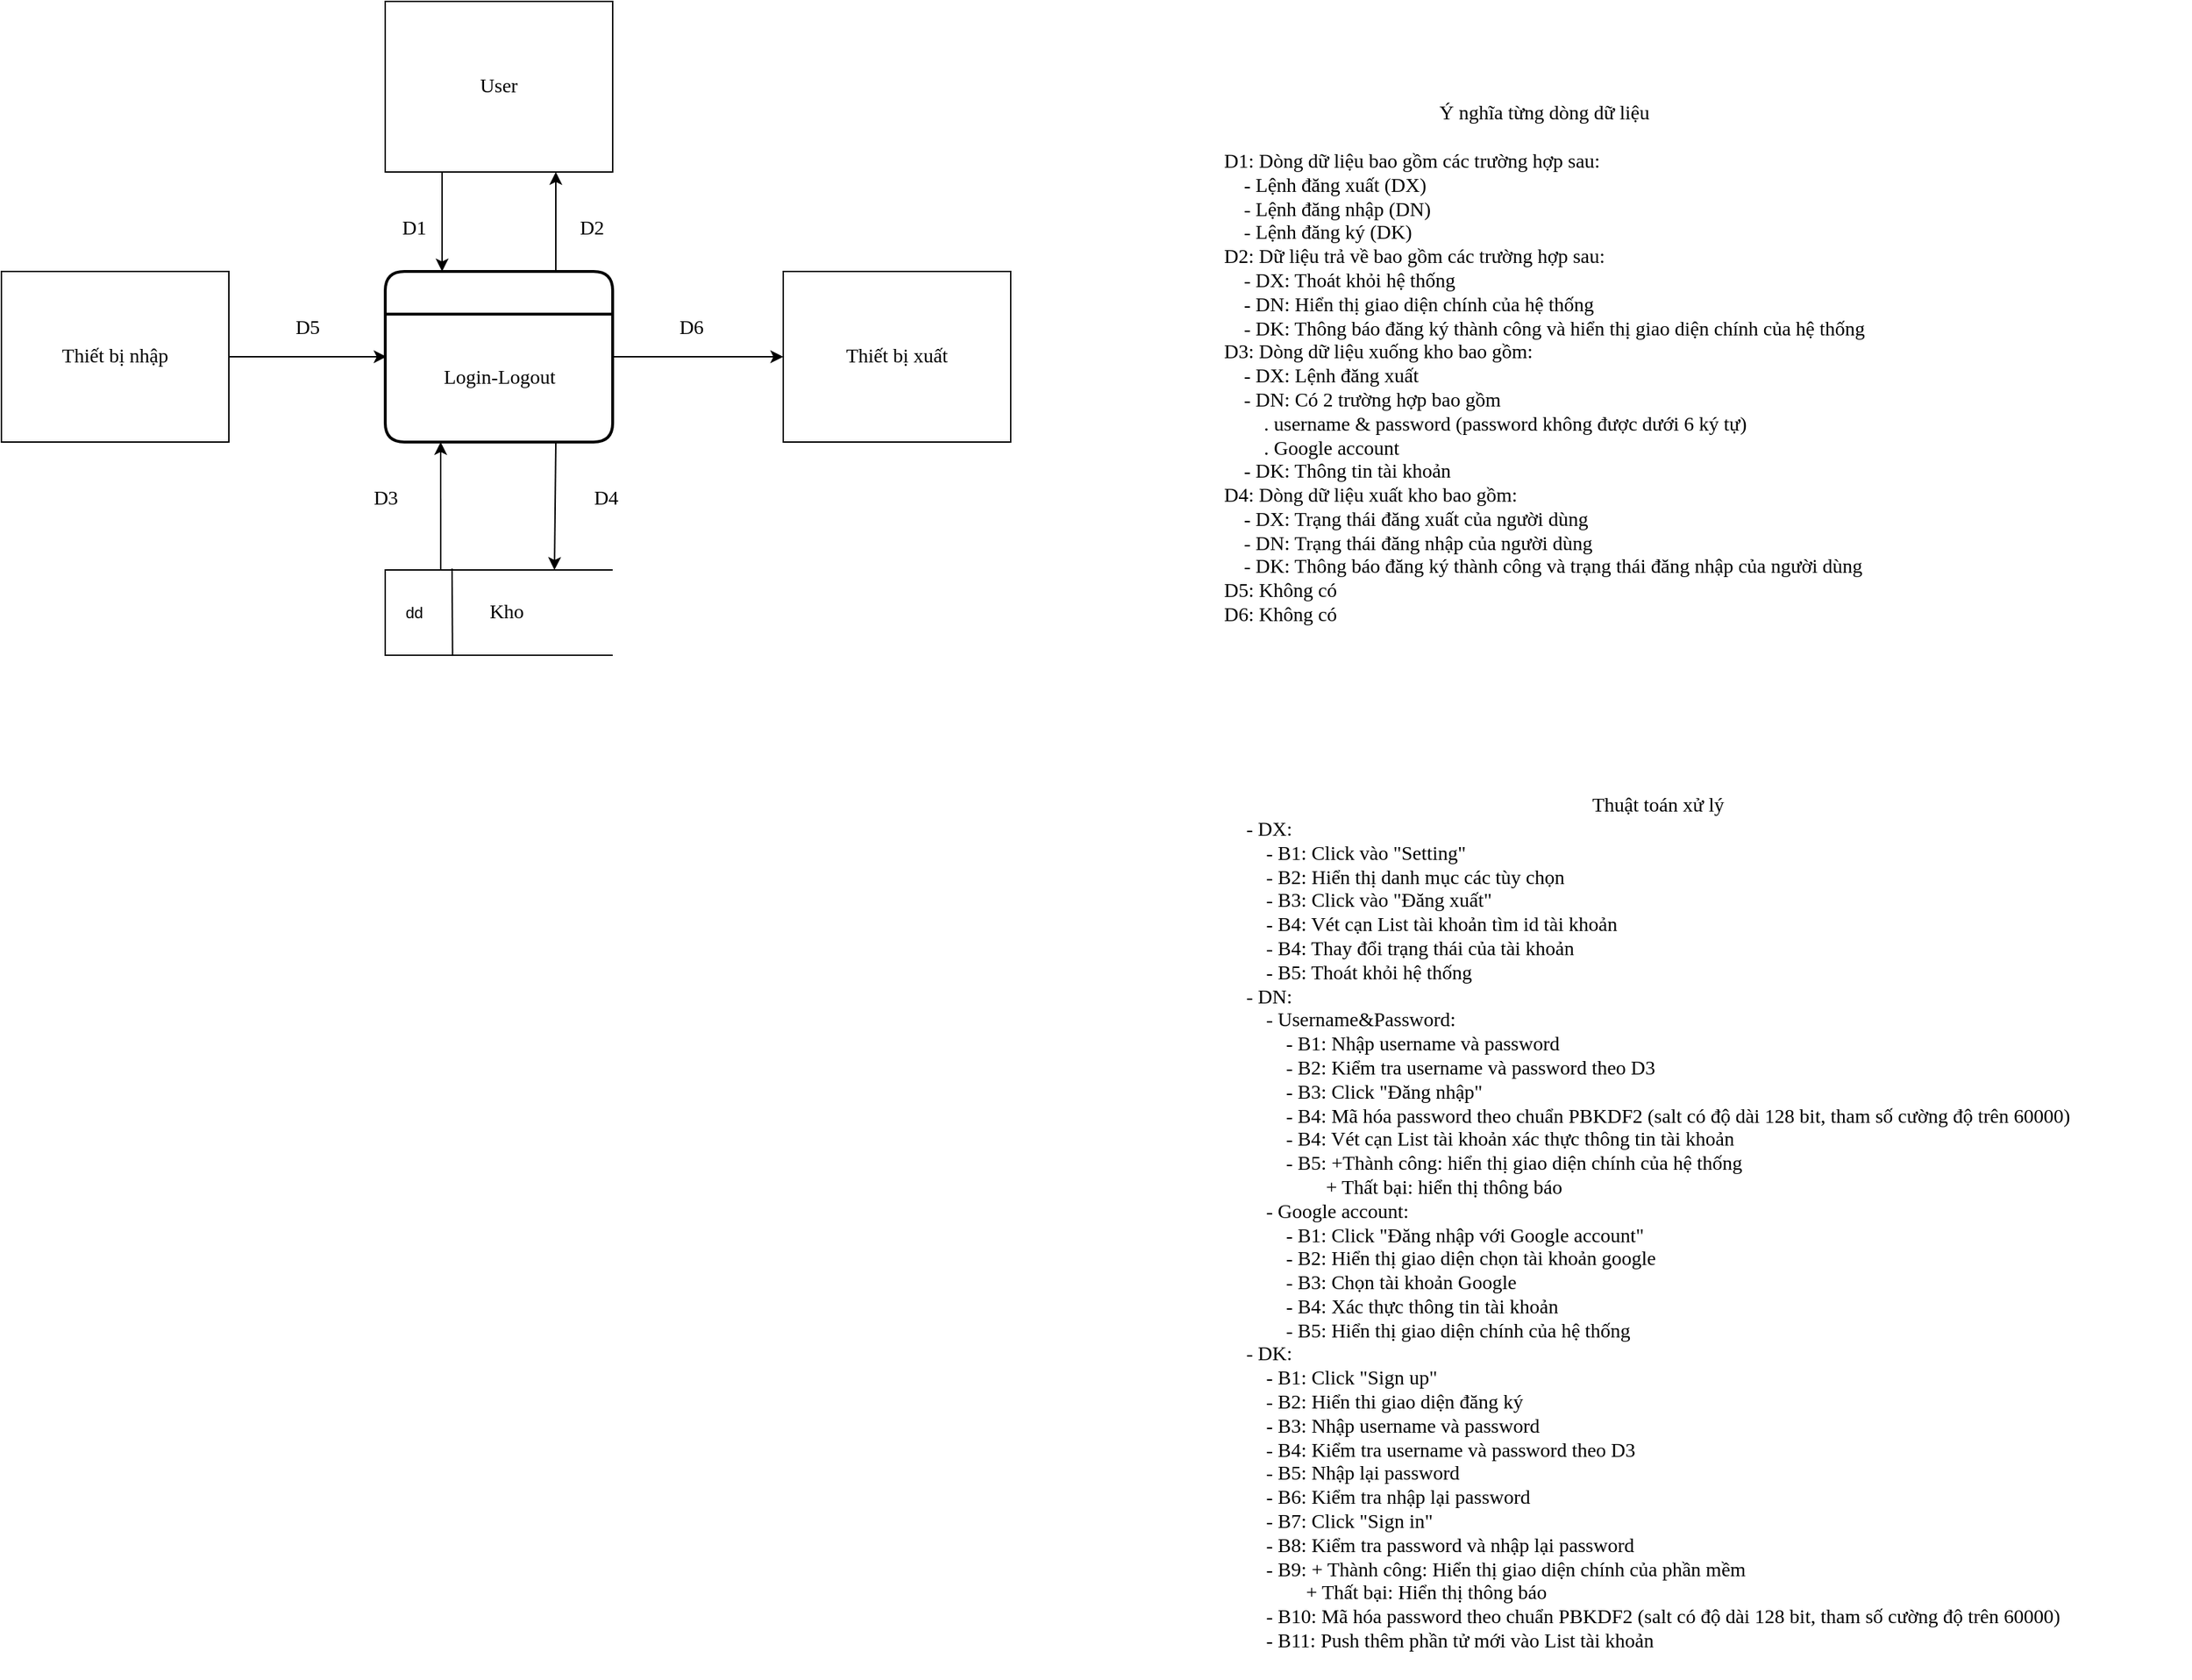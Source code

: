 <mxfile version="13.9.2" type="google"><diagram id="CYJYNMNKFsBqXKvuMA_X" name="Page-1"><mxGraphModel dx="868" dy="1592" grid="1" gridSize="10" guides="1" tooltips="1" connect="1" arrows="1" fold="1" page="1" pageScale="1" pageWidth="850" pageHeight="1100" math="0" shadow="0"><root><mxCell id="0"/><mxCell id="1" parent="0"/><mxCell id="tJa3yEgouzf5PvuS_TQS-1" value="" style="swimlane;childLayout=stackLayout;horizontal=1;startSize=30;horizontalStack=0;rounded=1;fontSize=14;fontStyle=0;strokeWidth=2;resizeParent=0;resizeLast=1;shadow=0;dashed=0;align=center;html=1;fontFamily=Verdana;" parent="1" vertex="1"><mxGeometry x="320" y="150" width="160" height="120" as="geometry"/></mxCell><mxCell id="tJa3yEgouzf5PvuS_TQS-2" value="&lt;font style=&quot;font-size: 14px&quot; face=&quot;Verdana&quot;&gt;Login&lt;/font&gt;&lt;font style=&quot;font-size: 14px&quot;&gt;-Logout&lt;/font&gt;" style="text;html=1;align=center;verticalAlign=middle;resizable=0;points=[];autosize=1;fontFamily=Verdana;" parent="tJa3yEgouzf5PvuS_TQS-1" vertex="1"><mxGeometry y="30" width="160" height="90" as="geometry"/></mxCell><mxCell id="tJa3yEgouzf5PvuS_TQS-3" value="&lt;font style=&quot;font-size: 14px&quot; face=&quot;Verdana&quot;&gt;User&lt;/font&gt;" style="rounded=0;whiteSpace=wrap;html=1;" parent="1" vertex="1"><mxGeometry x="320" y="-40" width="160" height="120" as="geometry"/></mxCell><mxCell id="tJa3yEgouzf5PvuS_TQS-6" value="&lt;font style=&quot;font-size: 14px&quot; face=&quot;Verdana&quot;&gt;Thiết bị xuất&lt;/font&gt;" style="rounded=0;whiteSpace=wrap;html=1;" parent="1" vertex="1"><mxGeometry x="600" y="150" width="160" height="120" as="geometry"/></mxCell><mxCell id="tJa3yEgouzf5PvuS_TQS-7" value="&lt;font style=&quot;font-size: 14px&quot; face=&quot;Verdana&quot;&gt;Thiết bị nhập&lt;/font&gt;" style="rounded=0;whiteSpace=wrap;html=1;" parent="1" vertex="1"><mxGeometry x="50" y="150" width="160" height="120" as="geometry"/></mxCell><mxCell id="tJa3yEgouzf5PvuS_TQS-8" value="&amp;nbsp; &amp;nbsp; &amp;nbsp; &amp;nbsp; &amp;nbsp; &amp;nbsp; &amp;nbsp; &amp;nbsp; &amp;nbsp; &amp;nbsp; &amp;nbsp; &amp;nbsp; &amp;nbsp; &amp;nbsp;&amp;nbsp;" style="strokeWidth=1;html=1;shape=mxgraph.flowchart.annotation_1;align=left;pointerEvents=1;" parent="1" vertex="1"><mxGeometry x="320" y="360" width="160" height="60" as="geometry"/></mxCell><mxCell id="tJa3yEgouzf5PvuS_TQS-9" value="dd" style="endArrow=none;html=1;entryX=0.296;entryY=1.006;entryDx=0;entryDy=0;entryPerimeter=0;" parent="1" edge="1"><mxGeometry x="-0.003" y="-27" width="50" height="50" relative="1" as="geometry"><mxPoint x="367" y="359" as="sourcePoint"/><mxPoint x="367.36" y="420.36" as="targetPoint"/><mxPoint as="offset"/></mxGeometry></mxCell><mxCell id="tJa3yEgouzf5PvuS_TQS-10" value="&lt;font style=&quot;font-size: 14px&quot;&gt;Kho&lt;/font&gt;" style="text;html=1;align=center;verticalAlign=middle;resizable=0;points=[];autosize=1;fontFamily=Verdana;" parent="1" vertex="1"><mxGeometry x="385" y="380" width="40" height="20" as="geometry"/></mxCell><mxCell id="tJa3yEgouzf5PvuS_TQS-11" value="" style="endArrow=classic;html=1;fontFamily=Verdana;exitX=0.25;exitY=1;exitDx=0;exitDy=0;entryX=0.25;entryY=0;entryDx=0;entryDy=0;" parent="1" source="tJa3yEgouzf5PvuS_TQS-3" target="tJa3yEgouzf5PvuS_TQS-1" edge="1"><mxGeometry width="50" height="50" relative="1" as="geometry"><mxPoint x="400" y="250" as="sourcePoint"/><mxPoint x="450" y="200" as="targetPoint"/></mxGeometry></mxCell><mxCell id="tJa3yEgouzf5PvuS_TQS-12" value="" style="endArrow=classic;html=1;fontFamily=Verdana;exitX=0.75;exitY=0;exitDx=0;exitDy=0;entryX=0.75;entryY=1;entryDx=0;entryDy=0;" parent="1" source="tJa3yEgouzf5PvuS_TQS-1" target="tJa3yEgouzf5PvuS_TQS-3" edge="1"><mxGeometry width="50" height="50" relative="1" as="geometry"><mxPoint x="370" y="90" as="sourcePoint"/><mxPoint x="370" y="160" as="targetPoint"/></mxGeometry></mxCell><mxCell id="tJa3yEgouzf5PvuS_TQS-13" value="" style="endArrow=classic;html=1;fontFamily=Verdana;entryX=0.006;entryY=0.333;entryDx=0;entryDy=0;entryPerimeter=0;exitX=1;exitY=0.5;exitDx=0;exitDy=0;" parent="1" source="tJa3yEgouzf5PvuS_TQS-7" target="tJa3yEgouzf5PvuS_TQS-2" edge="1"><mxGeometry width="50" height="50" relative="1" as="geometry"><mxPoint x="211" y="181" as="sourcePoint"/><mxPoint x="380" y="170" as="targetPoint"/></mxGeometry></mxCell><mxCell id="tJa3yEgouzf5PvuS_TQS-14" value="" style="endArrow=classic;html=1;fontFamily=Verdana;exitX=1;exitY=0.333;exitDx=0;exitDy=0;entryX=0;entryY=0.5;entryDx=0;entryDy=0;exitPerimeter=0;" parent="1" source="tJa3yEgouzf5PvuS_TQS-2" target="tJa3yEgouzf5PvuS_TQS-6" edge="1"><mxGeometry width="50" height="50" relative="1" as="geometry"><mxPoint x="390" y="110" as="sourcePoint"/><mxPoint x="390" y="180" as="targetPoint"/></mxGeometry></mxCell><mxCell id="tJa3yEgouzf5PvuS_TQS-15" value="" style="endArrow=classic;html=1;fontFamily=Verdana;exitX=0.75;exitY=1.011;exitDx=0;exitDy=0;exitPerimeter=0;entryX=0.744;entryY=0;entryDx=0;entryDy=0;entryPerimeter=0;" parent="1" source="tJa3yEgouzf5PvuS_TQS-2" target="tJa3yEgouzf5PvuS_TQS-8" edge="1"><mxGeometry width="50" height="50" relative="1" as="geometry"><mxPoint x="400" y="120" as="sourcePoint"/><mxPoint x="436" y="358" as="targetPoint"/></mxGeometry></mxCell><mxCell id="tJa3yEgouzf5PvuS_TQS-16" value="" style="endArrow=classic;html=1;fontFamily=Verdana;exitX=0.244;exitY=0;exitDx=0;exitDy=0;exitPerimeter=0;" parent="1" source="tJa3yEgouzf5PvuS_TQS-8" edge="1"><mxGeometry width="50" height="50" relative="1" as="geometry"><mxPoint x="359" y="355" as="sourcePoint"/><mxPoint x="359" y="270" as="targetPoint"/></mxGeometry></mxCell><mxCell id="tJa3yEgouzf5PvuS_TQS-17" value="&lt;div style=&quot;font-size: 14px&quot;&gt;&lt;font style=&quot;font-size: 14px&quot;&gt;D1&lt;/font&gt;&lt;/div&gt;" style="text;html=1;align=center;verticalAlign=middle;resizable=0;points=[];autosize=1;fontFamily=Verdana;" parent="1" vertex="1"><mxGeometry x="320" y="110" width="40" height="20" as="geometry"/></mxCell><mxCell id="tJa3yEgouzf5PvuS_TQS-18" value="&lt;div style=&quot;font-size: 14px&quot;&gt;&lt;font style=&quot;font-size: 14px&quot;&gt;D4&lt;/font&gt;&lt;/div&gt;" style="text;html=1;align=center;verticalAlign=middle;resizable=0;points=[];autosize=1;fontFamily=Verdana;" parent="1" vertex="1"><mxGeometry x="455" y="300" width="40" height="20" as="geometry"/></mxCell><mxCell id="tJa3yEgouzf5PvuS_TQS-19" value="&lt;div style=&quot;font-size: 14px&quot;&gt;&lt;font style=&quot;font-size: 14px&quot;&gt;D3&lt;/font&gt;&lt;/div&gt;" style="text;html=1;align=center;verticalAlign=middle;resizable=0;points=[];autosize=1;fontFamily=Verdana;" parent="1" vertex="1"><mxGeometry x="300" y="300" width="40" height="20" as="geometry"/></mxCell><mxCell id="tJa3yEgouzf5PvuS_TQS-20" value="&lt;div style=&quot;font-size: 14px&quot;&gt;&lt;font style=&quot;font-size: 14px&quot;&gt;D6&lt;/font&gt;&lt;/div&gt;" style="text;html=1;align=center;verticalAlign=middle;resizable=0;points=[];autosize=1;fontFamily=Verdana;" parent="1" vertex="1"><mxGeometry x="515" y="180" width="40" height="20" as="geometry"/></mxCell><mxCell id="tJa3yEgouzf5PvuS_TQS-21" value="&lt;div style=&quot;font-size: 14px&quot;&gt;&lt;font style=&quot;font-size: 14px&quot;&gt;D5&lt;/font&gt;&lt;/div&gt;" style="text;html=1;align=center;verticalAlign=middle;resizable=0;points=[];autosize=1;fontFamily=Verdana;" parent="1" vertex="1"><mxGeometry x="245" y="180" width="40" height="20" as="geometry"/></mxCell><mxCell id="tJa3yEgouzf5PvuS_TQS-22" value="&lt;div style=&quot;font-size: 14px&quot;&gt;&lt;font style=&quot;font-size: 14px&quot;&gt;D2&lt;/font&gt;&lt;/div&gt;" style="text;html=1;align=center;verticalAlign=middle;resizable=0;points=[];autosize=1;fontFamily=Verdana;" parent="1" vertex="1"><mxGeometry x="445" y="110" width="40" height="20" as="geometry"/></mxCell><mxCell id="wzkx_yd8bbPAlUfja9qy-1" value="&lt;div&gt;&lt;font style=&quot;font-size: 14px&quot; face=&quot;Verdana&quot;&gt;Ý nghĩa từng dòng dữ liệu&lt;/font&gt;&lt;/div&gt;&lt;div align=&quot;left&quot;&gt;&lt;font style=&quot;font-size: 14px&quot; face=&quot;Verdana&quot;&gt;&lt;br&gt;&lt;/font&gt;&lt;/div&gt;&lt;div align=&quot;left&quot;&gt;&lt;font style=&quot;font-size: 14px&quot; face=&quot;Verdana&quot;&gt;D1: Dòng dữ liệu bao gồm các trường hợp sau:&lt;/font&gt;&lt;/div&gt;&lt;div align=&quot;left&quot;&gt;&lt;font style=&quot;font-size: 14px&quot; face=&quot;Verdana&quot;&gt;&amp;nbsp;&amp;nbsp;&amp;nbsp; - Lệnh đăng xuất (DX)&lt;br&gt;&lt;/font&gt;&lt;/div&gt;&lt;div align=&quot;left&quot;&gt;&lt;font style=&quot;font-size: 14px&quot; face=&quot;Verdana&quot;&gt;&amp;nbsp;&amp;nbsp;&amp;nbsp; - Lệnh đăng nhập (DN)&lt;br&gt;&lt;/font&gt;&lt;/div&gt;&lt;div align=&quot;left&quot;&gt;&lt;font style=&quot;font-size: 14px&quot; face=&quot;Verdana&quot;&gt;&amp;nbsp;&amp;nbsp;&amp;nbsp; - Lệnh đăng ký (DK)&lt;br&gt;&lt;/font&gt;&lt;/div&gt;&lt;div align=&quot;left&quot;&gt;&lt;font style=&quot;font-size: 14px&quot; face=&quot;Verdana&quot;&gt;D2: Dữ liệu trả về bao gồm các trường hợp sau:&lt;/font&gt;&lt;/div&gt;&lt;div align=&quot;left&quot;&gt;&lt;font style=&quot;font-size: 14px&quot; face=&quot;Verdana&quot;&gt;&amp;nbsp;&amp;nbsp;&amp;nbsp; - DX: Thoát khỏi hệ thống&lt;/font&gt;&lt;/div&gt;&lt;div align=&quot;left&quot;&gt;&lt;font style=&quot;font-size: 14px&quot; face=&quot;Verdana&quot;&gt;&amp;nbsp;&amp;nbsp;&amp;nbsp; - DN: Hiển thị giao diện chính của hệ thống&lt;/font&gt;&lt;/div&gt;&lt;div align=&quot;left&quot;&gt;&lt;font style=&quot;font-size: 14px&quot; face=&quot;Verdana&quot;&gt;&amp;nbsp;&amp;nbsp;&amp;nbsp; - DK: Thông báo đăng ký thành công và hiển thị giao diện chính của hệ thống&lt;/font&gt;&lt;/div&gt;&lt;div align=&quot;left&quot;&gt;&lt;font style=&quot;font-size: 14px&quot; face=&quot;Verdana&quot;&gt;D3: Dòng dữ liệu xuống kho bao gồm:&lt;/font&gt;&lt;/div&gt;&lt;div align=&quot;left&quot;&gt;&lt;font style=&quot;font-size: 14px&quot; face=&quot;Verdana&quot;&gt;&amp;nbsp;&amp;nbsp;&amp;nbsp; - DX: Lệnh đăng xuất&lt;/font&gt;&lt;/div&gt;&lt;div align=&quot;left&quot;&gt;&lt;font style=&quot;font-size: 14px&quot; face=&quot;Verdana&quot;&gt;&amp;nbsp;&amp;nbsp;&amp;nbsp; - DN: Có 2 trường hợp bao gồm&lt;/font&gt;&lt;/div&gt;&lt;div align=&quot;left&quot;&gt;&lt;font style=&quot;font-size: 14px&quot; face=&quot;Verdana&quot;&gt;&amp;nbsp;&amp;nbsp;&amp;nbsp;&amp;nbsp;&amp;nbsp;&amp;nbsp;&amp;nbsp; . username &amp;amp; password (password không được dưới 6 ký tự)&lt;br&gt;&lt;/font&gt;&lt;/div&gt;&lt;div align=&quot;left&quot;&gt;&lt;font style=&quot;font-size: 14px&quot; face=&quot;Verdana&quot;&gt;&amp;nbsp;&amp;nbsp;&amp;nbsp;&amp;nbsp;&amp;nbsp;&amp;nbsp;&amp;nbsp; . Google account&lt;/font&gt;&lt;/div&gt;&lt;div align=&quot;left&quot;&gt;&lt;font style=&quot;font-size: 14px&quot; face=&quot;Verdana&quot;&gt;&amp;nbsp;&amp;nbsp;&amp;nbsp; - DK: Thông tin tài khoản&lt;/font&gt;&lt;/div&gt;&lt;div align=&quot;left&quot;&gt;&lt;font style=&quot;font-size: 14px&quot; face=&quot;Verdana&quot;&gt;D4: Dòng dữ liệu xuất kho bao gồm:&lt;/font&gt;&lt;/div&gt;&lt;div align=&quot;left&quot;&gt;&lt;font style=&quot;font-size: 14px&quot; face=&quot;Verdana&quot;&gt;&amp;nbsp;&amp;nbsp;&amp;nbsp; - DX: Trạng thái đăng xuất của người dùng&lt;/font&gt;&lt;/div&gt;&lt;div align=&quot;left&quot;&gt;&lt;font style=&quot;font-size: 14px&quot; face=&quot;Verdana&quot;&gt;&amp;nbsp;&amp;nbsp;&amp;nbsp; - DN: Trạng thái đăng nhập của người dùng&lt;/font&gt;&lt;/div&gt;&lt;div align=&quot;left&quot;&gt;&lt;font style=&quot;font-size: 14px&quot; face=&quot;Verdana&quot;&gt;&amp;nbsp;&amp;nbsp;&amp;nbsp; - DK: Thông báo đăng ký thành công và trạng thái đăng nhập của người dùng&lt;/font&gt;&lt;/div&gt;&lt;div align=&quot;left&quot;&gt;&lt;font style=&quot;font-size: 14px&quot; face=&quot;Verdana&quot;&gt;D5: Không có&lt;/font&gt;&lt;/div&gt;&lt;div align=&quot;left&quot;&gt;&lt;font style=&quot;font-size: 14px&quot; face=&quot;Verdana&quot;&gt;D6: Không có&lt;br&gt;&lt;/font&gt;&lt;/div&gt;&lt;div&gt;&lt;br&gt;&lt;/div&gt;&lt;div align=&quot;left&quot;&gt;&lt;br&gt;&lt;/div&gt;" style="text;html=1;align=center;verticalAlign=middle;resizable=0;points=[];autosize=1;" parent="1" vertex="1"><mxGeometry x="840" y="20" width="590" height="420" as="geometry"/></mxCell><mxCell id="wzkx_yd8bbPAlUfja9qy-2" value="&lt;div&gt;&lt;font style=&quot;font-size: 14px&quot; face=&quot;Verdana&quot;&gt;Thuật toán xử lý&lt;/font&gt;&lt;/div&gt;&lt;div align=&quot;left&quot;&gt;&lt;font style=&quot;font-size: 14px&quot; face=&quot;Verdana&quot;&gt;- DX:&lt;/font&gt;&lt;/div&gt;&lt;div align=&quot;left&quot;&gt;&lt;font style=&quot;font-size: 14px&quot; face=&quot;Verdana&quot;&gt;&amp;nbsp;&amp;nbsp;&amp;nbsp; - B1: Click vào &quot;Setting&quot;&lt;/font&gt;&lt;/div&gt;&lt;div align=&quot;left&quot;&gt;&lt;font style=&quot;font-size: 14px&quot; face=&quot;Verdana&quot;&gt;&amp;nbsp;&amp;nbsp;&amp;nbsp; - B2: Hiển thị danh mục các tùy chọn&lt;/font&gt;&lt;/div&gt;&lt;div align=&quot;left&quot;&gt;&lt;font style=&quot;font-size: 14px&quot; face=&quot;Verdana&quot;&gt;&amp;nbsp;&amp;nbsp;&amp;nbsp; - B3: Click vào &quot;Đăng xuất&quot;&lt;/font&gt;&lt;/div&gt;&lt;div align=&quot;left&quot;&gt;&lt;font style=&quot;font-size: 14px&quot; face=&quot;Verdana&quot;&gt;&amp;nbsp;&amp;nbsp;&amp;nbsp; - B4: Vét cạn List tài khoản tìm id tài khoản&lt;br&gt;&lt;/font&gt;&lt;/div&gt;&lt;div align=&quot;left&quot;&gt;&lt;font style=&quot;font-size: 14px&quot; face=&quot;Verdana&quot;&gt;&amp;nbsp;&amp;nbsp;&amp;nbsp; - B4: Thay đổi trạng thái của tài khoản&lt;br&gt;&lt;/font&gt;&lt;/div&gt;&lt;div align=&quot;left&quot;&gt;&lt;font style=&quot;font-size: 14px&quot; face=&quot;Verdana&quot;&gt;&amp;nbsp;&amp;nbsp;&amp;nbsp; - B5: Thoát khỏi hệ thống &lt;/font&gt;&lt;font style=&quot;font-size: 14px&quot; face=&quot;Verdana&quot;&gt;&lt;br&gt;&lt;/font&gt;&lt;/div&gt;&lt;div align=&quot;left&quot;&gt;&lt;/div&gt;&lt;div align=&quot;left&quot;&gt;&lt;font style=&quot;font-size: 14px&quot; face=&quot;Verdana&quot;&gt;- DN:&lt;/font&gt;&lt;/div&gt;&lt;div align=&quot;left&quot;&gt;&lt;font style=&quot;font-size: 14px&quot; face=&quot;Verdana&quot;&gt;&amp;nbsp;&amp;nbsp;&amp;nbsp; - Username&amp;amp;Password:&lt;/font&gt;&lt;/div&gt;&lt;div align=&quot;left&quot;&gt;&lt;font style=&quot;font-size: 14px&quot; face=&quot;Verdana&quot;&gt;&amp;nbsp;&amp;nbsp;&amp;nbsp;&amp;nbsp;&amp;nbsp;&amp;nbsp;&amp;nbsp; - B1: Nhập username và password&lt;/font&gt;&lt;/div&gt;&lt;div align=&quot;left&quot;&gt;&lt;font style=&quot;font-size: 14px&quot; face=&quot;Verdana&quot;&gt;&amp;nbsp;&amp;nbsp;&amp;nbsp;&amp;nbsp;&amp;nbsp;&amp;nbsp;&amp;nbsp; - B2: Kiểm tra username và password theo D3&lt;/font&gt;&lt;/div&gt;&lt;div align=&quot;left&quot;&gt;&lt;font style=&quot;font-size: 14px&quot; face=&quot;Verdana&quot;&gt;&amp;nbsp;&amp;nbsp;&amp;nbsp;&amp;nbsp;&amp;nbsp;&amp;nbsp;&amp;nbsp; - B3: Click &quot;Đăng nhập&quot;&lt;/font&gt;&lt;/div&gt;&lt;div align=&quot;left&quot;&gt;&lt;font style=&quot;font-size: 14px&quot; face=&quot;Verdana&quot;&gt;&amp;nbsp;&amp;nbsp;&amp;nbsp;&amp;nbsp;&amp;nbsp;&amp;nbsp;&amp;nbsp; - B4: Mã hóa password theo chuẩn PBKDF2 (salt có độ dài 128 bit, tham số cường độ trên 60000)&lt;br&gt;&lt;/font&gt;&lt;/div&gt;&lt;div align=&quot;left&quot;&gt;&lt;font style=&quot;font-size: 14px&quot; face=&quot;Verdana&quot;&gt;&amp;nbsp;&amp;nbsp;&amp;nbsp;&amp;nbsp;&amp;nbsp;&amp;nbsp;&amp;nbsp; - B4: Vét cạn List tài khoản  xác thực thông tin tài khoản&lt;/font&gt;&lt;/div&gt;&lt;div align=&quot;left&quot;&gt;&lt;font style=&quot;font-size: 14px&quot; face=&quot;Verdana&quot;&gt;&amp;nbsp;&amp;nbsp;&amp;nbsp;&amp;nbsp;&amp;nbsp;&amp;nbsp;&amp;nbsp; - B5: +Thành công: hiển thị giao diện chính của hệ thống&lt;/font&gt;&lt;/div&gt;&lt;div align=&quot;left&quot;&gt;&lt;font style=&quot;font-size: 14px&quot; face=&quot;Verdana&quot;&gt;&amp;nbsp;&amp;nbsp;&amp;nbsp;&amp;nbsp;&amp;nbsp;&amp;nbsp;&amp;nbsp;&amp;nbsp;&amp;nbsp;&amp;nbsp;&amp;nbsp;&amp;nbsp;&amp;nbsp;&amp;nbsp;&amp;nbsp; + Thất bại: hiển thị thông báo&lt;/font&gt;&lt;/div&gt;&lt;div align=&quot;left&quot;&gt;&lt;font style=&quot;font-size: 14px&quot; face=&quot;Verdana&quot;&gt;&amp;nbsp;&amp;nbsp;&amp;nbsp; - Google account:&lt;/font&gt;&lt;/div&gt;&lt;div align=&quot;left&quot;&gt;&lt;font style=&quot;font-size: 14px&quot; face=&quot;Verdana&quot;&gt;&amp;nbsp;&amp;nbsp;&amp;nbsp;&amp;nbsp;&amp;nbsp;&amp;nbsp;&amp;nbsp; - B1: Click &quot;Đăng nhập với Google account&quot;&lt;/font&gt;&lt;/div&gt;&lt;div align=&quot;left&quot;&gt;&lt;font style=&quot;font-size: 14px&quot; face=&quot;Verdana&quot;&gt;&amp;nbsp;&amp;nbsp;&amp;nbsp;&amp;nbsp;&amp;nbsp;&amp;nbsp;&amp;nbsp; - B2: Hiển thị giao diện chọn tài khoản google&lt;/font&gt;&lt;/div&gt;&lt;div align=&quot;left&quot;&gt;&lt;font style=&quot;font-size: 14px&quot; face=&quot;Verdana&quot;&gt;&amp;nbsp;&amp;nbsp;&amp;nbsp;&amp;nbsp;&amp;nbsp;&amp;nbsp;&amp;nbsp; - B3: Chọn tài khoản Google&lt;/font&gt;&lt;/div&gt;&lt;div align=&quot;left&quot;&gt;&lt;font style=&quot;font-size: 14px&quot; face=&quot;Verdana&quot;&gt;&amp;nbsp;&amp;nbsp;&amp;nbsp;&amp;nbsp;&amp;nbsp;&amp;nbsp;&amp;nbsp; - B4: Xác thực thông tin tài khoản&lt;/font&gt;&lt;/div&gt;&lt;div align=&quot;left&quot;&gt;&lt;font style=&quot;font-size: 14px&quot; face=&quot;Verdana&quot;&gt;&amp;nbsp;&amp;nbsp;&amp;nbsp;&amp;nbsp;&amp;nbsp;&amp;nbsp;&amp;nbsp; - B5: Hiển thị giao diện chính của hệ thống&lt;br&gt;&lt;/font&gt;&lt;/div&gt;&lt;div align=&quot;left&quot;&gt;&lt;font style=&quot;font-size: 14px&quot; face=&quot;Verdana&quot;&gt;- DK:&lt;/font&gt;&lt;/div&gt;&lt;div align=&quot;left&quot;&gt;&lt;font style=&quot;font-size: 14px&quot; face=&quot;Verdana&quot;&gt;&amp;nbsp;&amp;nbsp;&amp;nbsp; - B1: Click &quot;Sign up&quot;&lt;/font&gt;&lt;/div&gt;&lt;div align=&quot;left&quot;&gt;&lt;font style=&quot;font-size: 14px&quot; face=&quot;Verdana&quot;&gt;&amp;nbsp;&amp;nbsp;&amp;nbsp; - B2: Hiển thi giao diện đăng ký&lt;/font&gt;&lt;/div&gt;&lt;div align=&quot;left&quot;&gt;&lt;font style=&quot;font-size: 14px&quot; face=&quot;Verdana&quot;&gt;&amp;nbsp;&amp;nbsp;&amp;nbsp; - B3: Nhập username và password&lt;/font&gt;&lt;/div&gt;&lt;div align=&quot;left&quot;&gt;&lt;font style=&quot;font-size: 14px&quot; face=&quot;Verdana&quot;&gt;&amp;nbsp;&amp;nbsp;&amp;nbsp; - B4: Kiểm tra username và password theo D3&lt;/font&gt;&lt;/div&gt;&lt;div align=&quot;left&quot;&gt;&lt;font style=&quot;font-size: 14px&quot; face=&quot;Verdana&quot;&gt;&amp;nbsp;&amp;nbsp;&amp;nbsp; - B5: Nhập lại password&lt;/font&gt;&lt;/div&gt;&lt;div align=&quot;left&quot;&gt;&lt;font style=&quot;font-size: 14px&quot; face=&quot;Verdana&quot;&gt;&amp;nbsp;&amp;nbsp;&amp;nbsp; - B6: Kiểm tra nhập lại password&lt;/font&gt;&lt;/div&gt;&lt;div align=&quot;left&quot;&gt;&lt;font style=&quot;font-size: 14px&quot; face=&quot;Verdana&quot;&gt;&amp;nbsp;&amp;nbsp;&amp;nbsp; - B7: Click &quot;Sign in&quot;&lt;br&gt;&lt;/font&gt;&lt;/div&gt;&lt;div align=&quot;left&quot;&gt;&lt;font style=&quot;font-size: 14px&quot; face=&quot;Verdana&quot;&gt;&amp;nbsp;&amp;nbsp;&amp;nbsp; - B8: &lt;/font&gt;&lt;font style=&quot;font-size: 14px&quot; face=&quot;Verdana&quot;&gt;Kiểm tra password và nhập lại password&lt;/font&gt;&lt;/div&gt;&lt;div align=&quot;left&quot;&gt;&lt;font style=&quot;font-size: 14px&quot; face=&quot;Verdana&quot;&gt;&amp;nbsp;&amp;nbsp;&amp;nbsp; - B9: &lt;/font&gt;&lt;font style=&quot;font-size: 14px&quot; face=&quot;Verdana&quot;&gt;&lt;font style=&quot;font-size: 14px&quot; face=&quot;Verdana&quot;&gt;+ Thành công: Hiển thị giao diện chính của phần mềm&lt;/font&gt;&lt;/font&gt;&lt;div align=&quot;left&quot;&gt;&lt;font style=&quot;font-size: 14px&quot; face=&quot;Verdana&quot;&gt;&amp;nbsp;&amp;nbsp;&amp;nbsp;&amp;nbsp;&amp;nbsp;&amp;nbsp;&amp;nbsp;&amp;nbsp;&amp;nbsp;&amp;nbsp;&amp;nbsp; + Thất bại: Hiển thị thông báo&lt;/font&gt;&lt;/div&gt;&lt;/div&gt;&lt;div align=&quot;left&quot;&gt;&lt;font style=&quot;font-size: 14px&quot; face=&quot;Verdana&quot;&gt;&amp;nbsp;&amp;nbsp;&amp;nbsp; - B10: &lt;/font&gt;&lt;font style=&quot;font-size: 14px&quot; face=&quot;Verdana&quot;&gt;&lt;font style=&quot;font-size: 14px&quot; face=&quot;Verdana&quot;&gt;Mã hóa password theo chuẩn PBKDF2 (salt có độ dài 128 bit, tham số cường độ trên 60000)&lt;/font&gt;&lt;/font&gt;&lt;/div&gt;&lt;div align=&quot;left&quot;&gt;&lt;font style=&quot;font-size: 14px&quot; face=&quot;Verdana&quot;&gt;&lt;font style=&quot;font-size: 14px&quot; face=&quot;Verdana&quot;&gt;&amp;nbsp;&amp;nbsp;&amp;nbsp; - B11: Push thêm phần tử mới vào List tài khoản&lt;br&gt;&lt;/font&gt;&lt;/font&gt;&lt;/div&gt;" style="text;html=1;align=center;verticalAlign=middle;resizable=0;points=[];autosize=1;" parent="1" vertex="1"><mxGeometry x="840" y="500" width="750" height="640" as="geometry"/></mxCell></root></mxGraphModel></diagram></mxfile>